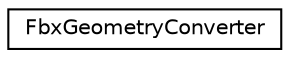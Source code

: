 digraph "クラス階層図"
{
  edge [fontname="Helvetica",fontsize="10",labelfontname="Helvetica",labelfontsize="10"];
  node [fontname="Helvetica",fontsize="10",shape=record];
  rankdir="LR";
  Node0 [label="FbxGeometryConverter",height=0.2,width=0.4,color="black", fillcolor="white", style="filled",URL="$class_fbx_geometry_converter.html"];
}
